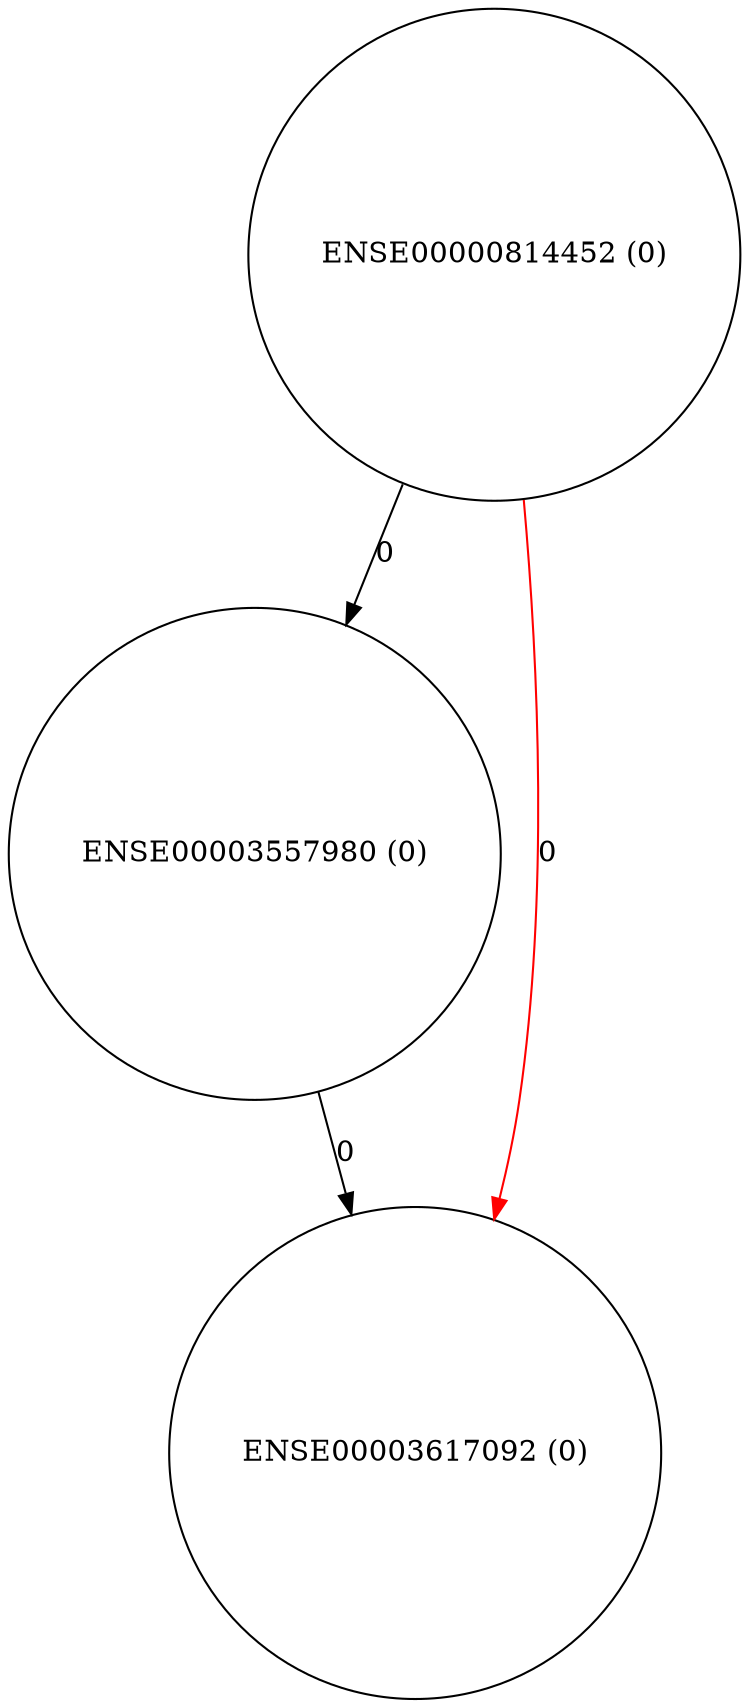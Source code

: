 digraph G {
	node [shape=circle]
	"ENSE00000814452 (0)"
	"ENSE00003557980 (0)"
	"ENSE00003617092 (0)"
		"ENSE00000814452 (0)" -> "ENSE00003557980 (0)" [label=0 color=black]
		"ENSE00003557980 (0)" -> "ENSE00003617092 (0)" [label=0 color=black]
		"ENSE00000814452 (0)" -> "ENSE00003617092 (0)" [label=0 color=red]
}
